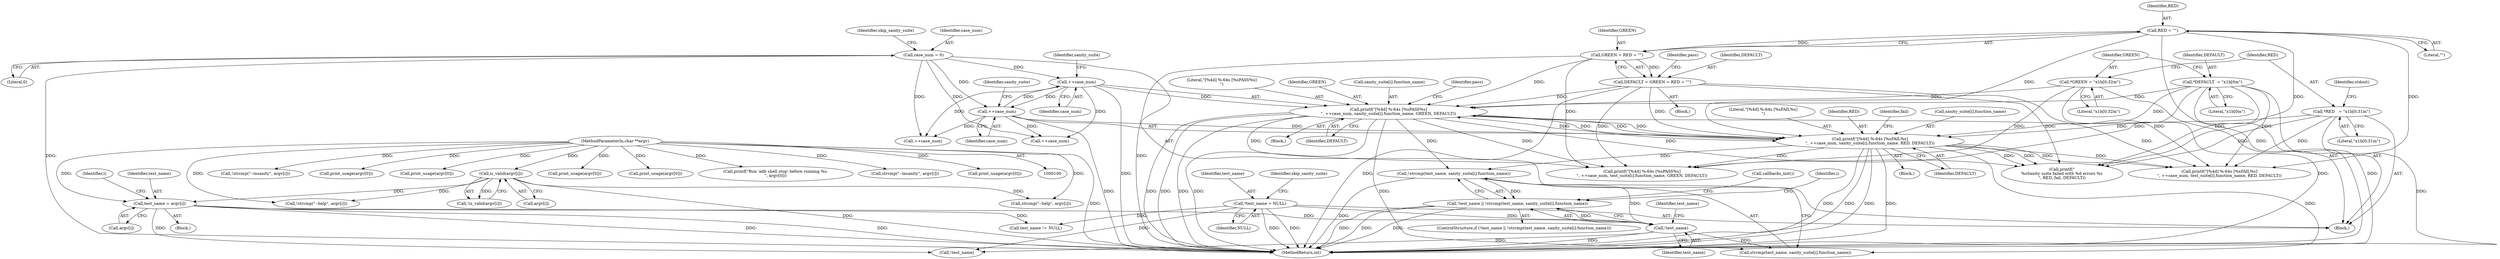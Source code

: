digraph "0_Android_37c88107679d36c419572732b4af6e18bb2f7dce_5@API" {
"1000359" [label="(Call,!strcmp(test_name, sanity_suite[i].function_name))"];
"1000357" [label="(Call,!test_name)"];
"1000179" [label="(Call,test_name = argv[i])"];
"1000151" [label="(Call,is_valid(argv[i]))"];
"1000102" [label="(MethodParameterIn,char **argv)"];
"1000105" [label="(Call,*test_name = NULL)"];
"1000372" [label="(Call,printf(\"[%4d] %-64s [%sPASS%s]\n\", ++case_num, sanity_suite[i].function_name, GREEN, DEFAULT))"];
"1000374" [label="(Call,++case_num)"];
"1000337" [label="(Call,case_num = 0)"];
"1000389" [label="(Call,++case_num)"];
"1000387" [label="(Call,printf(\"[%4d] %-64s [%sFAIL%s]\n\", ++case_num, sanity_suite[i].function_name, RED, DEFAULT))"];
"1000312" [label="(Call,*RED   = \"\x1b[0;31m\")"];
"1000325" [label="(Call,RED = \"\")"];
"1000304" [label="(Call,*DEFAULT  = \"\x1b[0m\")"];
"1000321" [label="(Call,DEFAULT = GREEN = RED = \"\")"];
"1000323" [label="(Call,GREEN = RED = \"\")"];
"1000308" [label="(Call,*GREEN = \"\x1b[0;32m\")"];
"1000356" [label="(Call,!test_name || !strcmp(test_name, sanity_suite[i].function_name))"];
"1000389" [label="(Call,++case_num)"];
"1000339" [label="(Literal,0)"];
"1000325" [label="(Call,RED = \"\")"];
"1000105" [label="(Call,*test_name = NULL)"];
"1000358" [label="(Identifier,test_name)"];
"1000324" [label="(Identifier,GREEN)"];
"1000427" [label="(Call,!test_name)"];
"1000371" [label="(Block,)"];
"1000390" [label="(Identifier,case_num)"];
"1000378" [label="(Identifier,sanity_suite)"];
"1000124" [label="(Call,!strcmp(\"--help\", argv[i]))"];
"1000107" [label="(Identifier,NULL)"];
"1000138" [label="(Call,!strcmp(\"--insanity\", argv[i]))"];
"1000361" [label="(Identifier,test_name)"];
"1000342" [label="(Identifier,skip_sanity_suite)"];
"1000397" [label="(Identifier,DEFAULT)"];
"1000338" [label="(Identifier,case_num)"];
"1000179" [label="(Call,test_name = argv[i])"];
"1000460" [label="(Call,printf(\"[%4d] %-64s [%sFAIL%s]\n\", ++case_num, test_suite[i].function_name, RED, DEFAULT))"];
"1000151" [label="(Call,is_valid(argv[i]))"];
"1000357" [label="(Call,!test_name)"];
"1000388" [label="(Literal,\"[%4d] %-64s [%sFAIL%s]\n\")"];
"1000306" [label="(Literal,\"\x1b[0m\")"];
"1000322" [label="(Identifier,DEFAULT)"];
"1000381" [label="(Identifier,GREEN)"];
"1000374" [label="(Call,++case_num)"];
"1000387" [label="(Call,printf(\"[%4d] %-64s [%sFAIL%s]\n\", ++case_num, sanity_suite[i].function_name, RED, DEFAULT))"];
"1000368" [label="(Call,callbacks_init())"];
"1000172" [label="(Call,print_usage(argv[0]))"];
"1000125" [label="(Call,strcmp(\"--help\", argv[i]))"];
"1000312" [label="(Call,*RED   = \"\x1b[0;31m\")"];
"1000206" [label="(Call,print_usage(argv[0]))"];
"1000110" [label="(Identifier,skip_sanity_suite)"];
"1000382" [label="(Identifier,DEFAULT)"];
"1000166" [label="(Call,test_name != NULL)"];
"1000376" [label="(Call,sanity_suite[i].function_name)"];
"1000121" [label="(Identifier,i)"];
"1000305" [label="(Identifier,DEFAULT)"];
"1000445" [label="(Call,printf(\"[%4d] %-64s [%sPASS%s]\n\", ++case_num, test_suite[i].function_name, GREEN, DEFAULT))"];
"1000353" [label="(Identifier,i)"];
"1000314" [label="(Literal,\"\x1b[0;31m\")"];
"1000158" [label="(Call,print_usage(argv[0]))"];
"1000310" [label="(Literal,\"\x1b[0;32m\")"];
"1000254" [label="(Call,print_usage(argv[0]))"];
"1000323" [label="(Call,GREEN = RED = \"\")"];
"1000320" [label="(Block,)"];
"1000122" [label="(Block,)"];
"1000326" [label="(Identifier,RED)"];
"1000313" [label="(Identifier,RED)"];
"1000503" [label="(MethodReturn,int)"];
"1000150" [label="(Call,!is_valid(argv[i]))"];
"1000384" [label="(Identifier,pass)"];
"1000308" [label="(Call,*GREEN = \"\x1b[0;32m\")"];
"1000355" [label="(ControlStructure,if (!test_name || !strcmp(test_name, sanity_suite[i].function_name)))"];
"1000373" [label="(Literal,\"[%4d] %-64s [%sPASS%s]\n\")"];
"1000187" [label="(Call,printf(\"Run 'adb shell stop' before running %s.\n\", argv[0]))"];
"1000372" [label="(Call,printf(\"[%4d] %-64s [%sPASS%s]\n\", ++case_num, sanity_suite[i].function_name, GREEN, DEFAULT))"];
"1000152" [label="(Call,argv[i])"];
"1000319" [label="(Identifier,stdout)"];
"1000327" [label="(Literal,\"\")"];
"1000393" [label="(Identifier,sanity_suite)"];
"1000396" [label="(Identifier,RED)"];
"1000360" [label="(Call,strcmp(test_name, sanity_suite[i].function_name))"];
"1000406" [label="(Call,printf(\"\n%sSanity suite failed with %d errors.%s\n\", RED, fail, DEFAULT))"];
"1000386" [label="(Block,)"];
"1000139" [label="(Call,strcmp(\"--insanity\", argv[i]))"];
"1000321" [label="(Call,DEFAULT = GREEN = RED = \"\")"];
"1000359" [label="(Call,!strcmp(test_name, sanity_suite[i].function_name))"];
"1000447" [label="(Call,++case_num)"];
"1000106" [label="(Identifier,test_name)"];
"1000462" [label="(Call,++case_num)"];
"1000356" [label="(Call,!test_name || !strcmp(test_name, sanity_suite[i].function_name))"];
"1000103" [label="(Block,)"];
"1000180" [label="(Identifier,test_name)"];
"1000399" [label="(Identifier,fail)"];
"1000102" [label="(MethodParameterIn,char **argv)"];
"1000181" [label="(Call,argv[i])"];
"1000391" [label="(Call,sanity_suite[i].function_name)"];
"1000304" [label="(Call,*DEFAULT  = \"\x1b[0m\")"];
"1000330" [label="(Identifier,pass)"];
"1000375" [label="(Identifier,case_num)"];
"1000131" [label="(Call,print_usage(argv[0]))"];
"1000337" [label="(Call,case_num = 0)"];
"1000309" [label="(Identifier,GREEN)"];
"1000359" -> "1000356"  [label="AST: "];
"1000359" -> "1000360"  [label="CFG: "];
"1000360" -> "1000359"  [label="AST: "];
"1000356" -> "1000359"  [label="CFG: "];
"1000359" -> "1000503"  [label="DDG: "];
"1000359" -> "1000356"  [label="DDG: "];
"1000357" -> "1000359"  [label="DDG: "];
"1000372" -> "1000359"  [label="DDG: "];
"1000387" -> "1000359"  [label="DDG: "];
"1000357" -> "1000356"  [label="AST: "];
"1000357" -> "1000358"  [label="CFG: "];
"1000358" -> "1000357"  [label="AST: "];
"1000361" -> "1000357"  [label="CFG: "];
"1000356" -> "1000357"  [label="CFG: "];
"1000357" -> "1000503"  [label="DDG: "];
"1000357" -> "1000356"  [label="DDG: "];
"1000179" -> "1000357"  [label="DDG: "];
"1000105" -> "1000357"  [label="DDG: "];
"1000357" -> "1000360"  [label="DDG: "];
"1000357" -> "1000427"  [label="DDG: "];
"1000179" -> "1000122"  [label="AST: "];
"1000179" -> "1000181"  [label="CFG: "];
"1000180" -> "1000179"  [label="AST: "];
"1000181" -> "1000179"  [label="AST: "];
"1000121" -> "1000179"  [label="CFG: "];
"1000179" -> "1000503"  [label="DDG: "];
"1000179" -> "1000503"  [label="DDG: "];
"1000179" -> "1000166"  [label="DDG: "];
"1000151" -> "1000179"  [label="DDG: "];
"1000102" -> "1000179"  [label="DDG: "];
"1000179" -> "1000427"  [label="DDG: "];
"1000151" -> "1000150"  [label="AST: "];
"1000151" -> "1000152"  [label="CFG: "];
"1000152" -> "1000151"  [label="AST: "];
"1000150" -> "1000151"  [label="CFG: "];
"1000151" -> "1000503"  [label="DDG: "];
"1000151" -> "1000124"  [label="DDG: "];
"1000151" -> "1000125"  [label="DDG: "];
"1000151" -> "1000150"  [label="DDG: "];
"1000102" -> "1000151"  [label="DDG: "];
"1000102" -> "1000100"  [label="AST: "];
"1000102" -> "1000503"  [label="DDG: "];
"1000102" -> "1000124"  [label="DDG: "];
"1000102" -> "1000125"  [label="DDG: "];
"1000102" -> "1000131"  [label="DDG: "];
"1000102" -> "1000138"  [label="DDG: "];
"1000102" -> "1000139"  [label="DDG: "];
"1000102" -> "1000158"  [label="DDG: "];
"1000102" -> "1000172"  [label="DDG: "];
"1000102" -> "1000187"  [label="DDG: "];
"1000102" -> "1000206"  [label="DDG: "];
"1000102" -> "1000254"  [label="DDG: "];
"1000105" -> "1000103"  [label="AST: "];
"1000105" -> "1000107"  [label="CFG: "];
"1000106" -> "1000105"  [label="AST: "];
"1000107" -> "1000105"  [label="AST: "];
"1000110" -> "1000105"  [label="CFG: "];
"1000105" -> "1000503"  [label="DDG: "];
"1000105" -> "1000503"  [label="DDG: "];
"1000105" -> "1000166"  [label="DDG: "];
"1000105" -> "1000427"  [label="DDG: "];
"1000372" -> "1000371"  [label="AST: "];
"1000372" -> "1000382"  [label="CFG: "];
"1000373" -> "1000372"  [label="AST: "];
"1000374" -> "1000372"  [label="AST: "];
"1000376" -> "1000372"  [label="AST: "];
"1000381" -> "1000372"  [label="AST: "];
"1000382" -> "1000372"  [label="AST: "];
"1000384" -> "1000372"  [label="CFG: "];
"1000372" -> "1000503"  [label="DDG: "];
"1000372" -> "1000503"  [label="DDG: "];
"1000372" -> "1000503"  [label="DDG: "];
"1000372" -> "1000503"  [label="DDG: "];
"1000372" -> "1000360"  [label="DDG: "];
"1000374" -> "1000372"  [label="DDG: "];
"1000387" -> "1000372"  [label="DDG: "];
"1000387" -> "1000372"  [label="DDG: "];
"1000308" -> "1000372"  [label="DDG: "];
"1000323" -> "1000372"  [label="DDG: "];
"1000304" -> "1000372"  [label="DDG: "];
"1000321" -> "1000372"  [label="DDG: "];
"1000372" -> "1000387"  [label="DDG: "];
"1000372" -> "1000387"  [label="DDG: "];
"1000372" -> "1000406"  [label="DDG: "];
"1000372" -> "1000445"  [label="DDG: "];
"1000372" -> "1000445"  [label="DDG: "];
"1000372" -> "1000460"  [label="DDG: "];
"1000374" -> "1000375"  [label="CFG: "];
"1000375" -> "1000374"  [label="AST: "];
"1000378" -> "1000374"  [label="CFG: "];
"1000374" -> "1000503"  [label="DDG: "];
"1000337" -> "1000374"  [label="DDG: "];
"1000389" -> "1000374"  [label="DDG: "];
"1000374" -> "1000389"  [label="DDG: "];
"1000374" -> "1000447"  [label="DDG: "];
"1000374" -> "1000462"  [label="DDG: "];
"1000337" -> "1000103"  [label="AST: "];
"1000337" -> "1000339"  [label="CFG: "];
"1000338" -> "1000337"  [label="AST: "];
"1000339" -> "1000337"  [label="AST: "];
"1000342" -> "1000337"  [label="CFG: "];
"1000337" -> "1000503"  [label="DDG: "];
"1000337" -> "1000389"  [label="DDG: "];
"1000337" -> "1000447"  [label="DDG: "];
"1000337" -> "1000462"  [label="DDG: "];
"1000389" -> "1000387"  [label="AST: "];
"1000389" -> "1000390"  [label="CFG: "];
"1000390" -> "1000389"  [label="AST: "];
"1000393" -> "1000389"  [label="CFG: "];
"1000389" -> "1000503"  [label="DDG: "];
"1000389" -> "1000387"  [label="DDG: "];
"1000389" -> "1000447"  [label="DDG: "];
"1000389" -> "1000462"  [label="DDG: "];
"1000387" -> "1000386"  [label="AST: "];
"1000387" -> "1000397"  [label="CFG: "];
"1000388" -> "1000387"  [label="AST: "];
"1000391" -> "1000387"  [label="AST: "];
"1000396" -> "1000387"  [label="AST: "];
"1000397" -> "1000387"  [label="AST: "];
"1000399" -> "1000387"  [label="CFG: "];
"1000387" -> "1000503"  [label="DDG: "];
"1000387" -> "1000503"  [label="DDG: "];
"1000387" -> "1000503"  [label="DDG: "];
"1000387" -> "1000503"  [label="DDG: "];
"1000387" -> "1000360"  [label="DDG: "];
"1000312" -> "1000387"  [label="DDG: "];
"1000325" -> "1000387"  [label="DDG: "];
"1000304" -> "1000387"  [label="DDG: "];
"1000321" -> "1000387"  [label="DDG: "];
"1000387" -> "1000406"  [label="DDG: "];
"1000387" -> "1000406"  [label="DDG: "];
"1000387" -> "1000445"  [label="DDG: "];
"1000387" -> "1000460"  [label="DDG: "];
"1000387" -> "1000460"  [label="DDG: "];
"1000312" -> "1000103"  [label="AST: "];
"1000312" -> "1000314"  [label="CFG: "];
"1000313" -> "1000312"  [label="AST: "];
"1000314" -> "1000312"  [label="AST: "];
"1000319" -> "1000312"  [label="CFG: "];
"1000312" -> "1000503"  [label="DDG: "];
"1000312" -> "1000406"  [label="DDG: "];
"1000312" -> "1000460"  [label="DDG: "];
"1000325" -> "1000323"  [label="AST: "];
"1000325" -> "1000327"  [label="CFG: "];
"1000326" -> "1000325"  [label="AST: "];
"1000327" -> "1000325"  [label="AST: "];
"1000323" -> "1000325"  [label="CFG: "];
"1000325" -> "1000503"  [label="DDG: "];
"1000325" -> "1000323"  [label="DDG: "];
"1000325" -> "1000406"  [label="DDG: "];
"1000325" -> "1000460"  [label="DDG: "];
"1000304" -> "1000103"  [label="AST: "];
"1000304" -> "1000306"  [label="CFG: "];
"1000305" -> "1000304"  [label="AST: "];
"1000306" -> "1000304"  [label="AST: "];
"1000309" -> "1000304"  [label="CFG: "];
"1000304" -> "1000503"  [label="DDG: "];
"1000304" -> "1000406"  [label="DDG: "];
"1000304" -> "1000445"  [label="DDG: "];
"1000304" -> "1000460"  [label="DDG: "];
"1000321" -> "1000320"  [label="AST: "];
"1000321" -> "1000323"  [label="CFG: "];
"1000322" -> "1000321"  [label="AST: "];
"1000323" -> "1000321"  [label="AST: "];
"1000330" -> "1000321"  [label="CFG: "];
"1000321" -> "1000503"  [label="DDG: "];
"1000323" -> "1000321"  [label="DDG: "];
"1000321" -> "1000406"  [label="DDG: "];
"1000321" -> "1000445"  [label="DDG: "];
"1000321" -> "1000460"  [label="DDG: "];
"1000324" -> "1000323"  [label="AST: "];
"1000323" -> "1000503"  [label="DDG: "];
"1000323" -> "1000445"  [label="DDG: "];
"1000308" -> "1000103"  [label="AST: "];
"1000308" -> "1000310"  [label="CFG: "];
"1000309" -> "1000308"  [label="AST: "];
"1000310" -> "1000308"  [label="AST: "];
"1000313" -> "1000308"  [label="CFG: "];
"1000308" -> "1000503"  [label="DDG: "];
"1000308" -> "1000445"  [label="DDG: "];
"1000356" -> "1000355"  [label="AST: "];
"1000368" -> "1000356"  [label="CFG: "];
"1000353" -> "1000356"  [label="CFG: "];
"1000356" -> "1000503"  [label="DDG: "];
"1000356" -> "1000503"  [label="DDG: "];
"1000356" -> "1000503"  [label="DDG: "];
}
